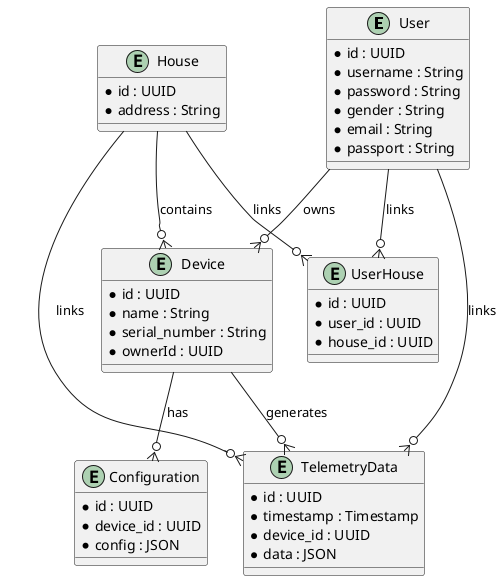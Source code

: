 @startuml ERdiagram
entity "User" as user {
  * id : UUID
  * username : String
  * password : String
  * gender : String
  * email : String
  * passport : String
}

entity "House" as house {
  * id : UUID
  * address : String
}

entity "Device" as device {
  * id : UUID
  * name : String
  * serial_number : String
  * ownerId : UUID
}

entity "TelemetryData" as telemetryData {
  * id : UUID
  * timestamp : Timestamp
  * device_id : UUID
  * data : JSON
}

entity "Configuration" as configuration {
  * id : UUID
  * device_id : UUID
  * config : JSON
}

entity "UserHouse" as userHouse {
  * id : UUID
  * user_id : UUID
  * house_id : UUID
}

user --o{ userHouse : links
user --o{ telemetryData : links
house --o{ telemetryData : links
house --o{ userHouse : links
user --o{ device : owns
house --o{ device : contains
device --o{ telemetryData : generates
device --o{ configuration : has
@enduml